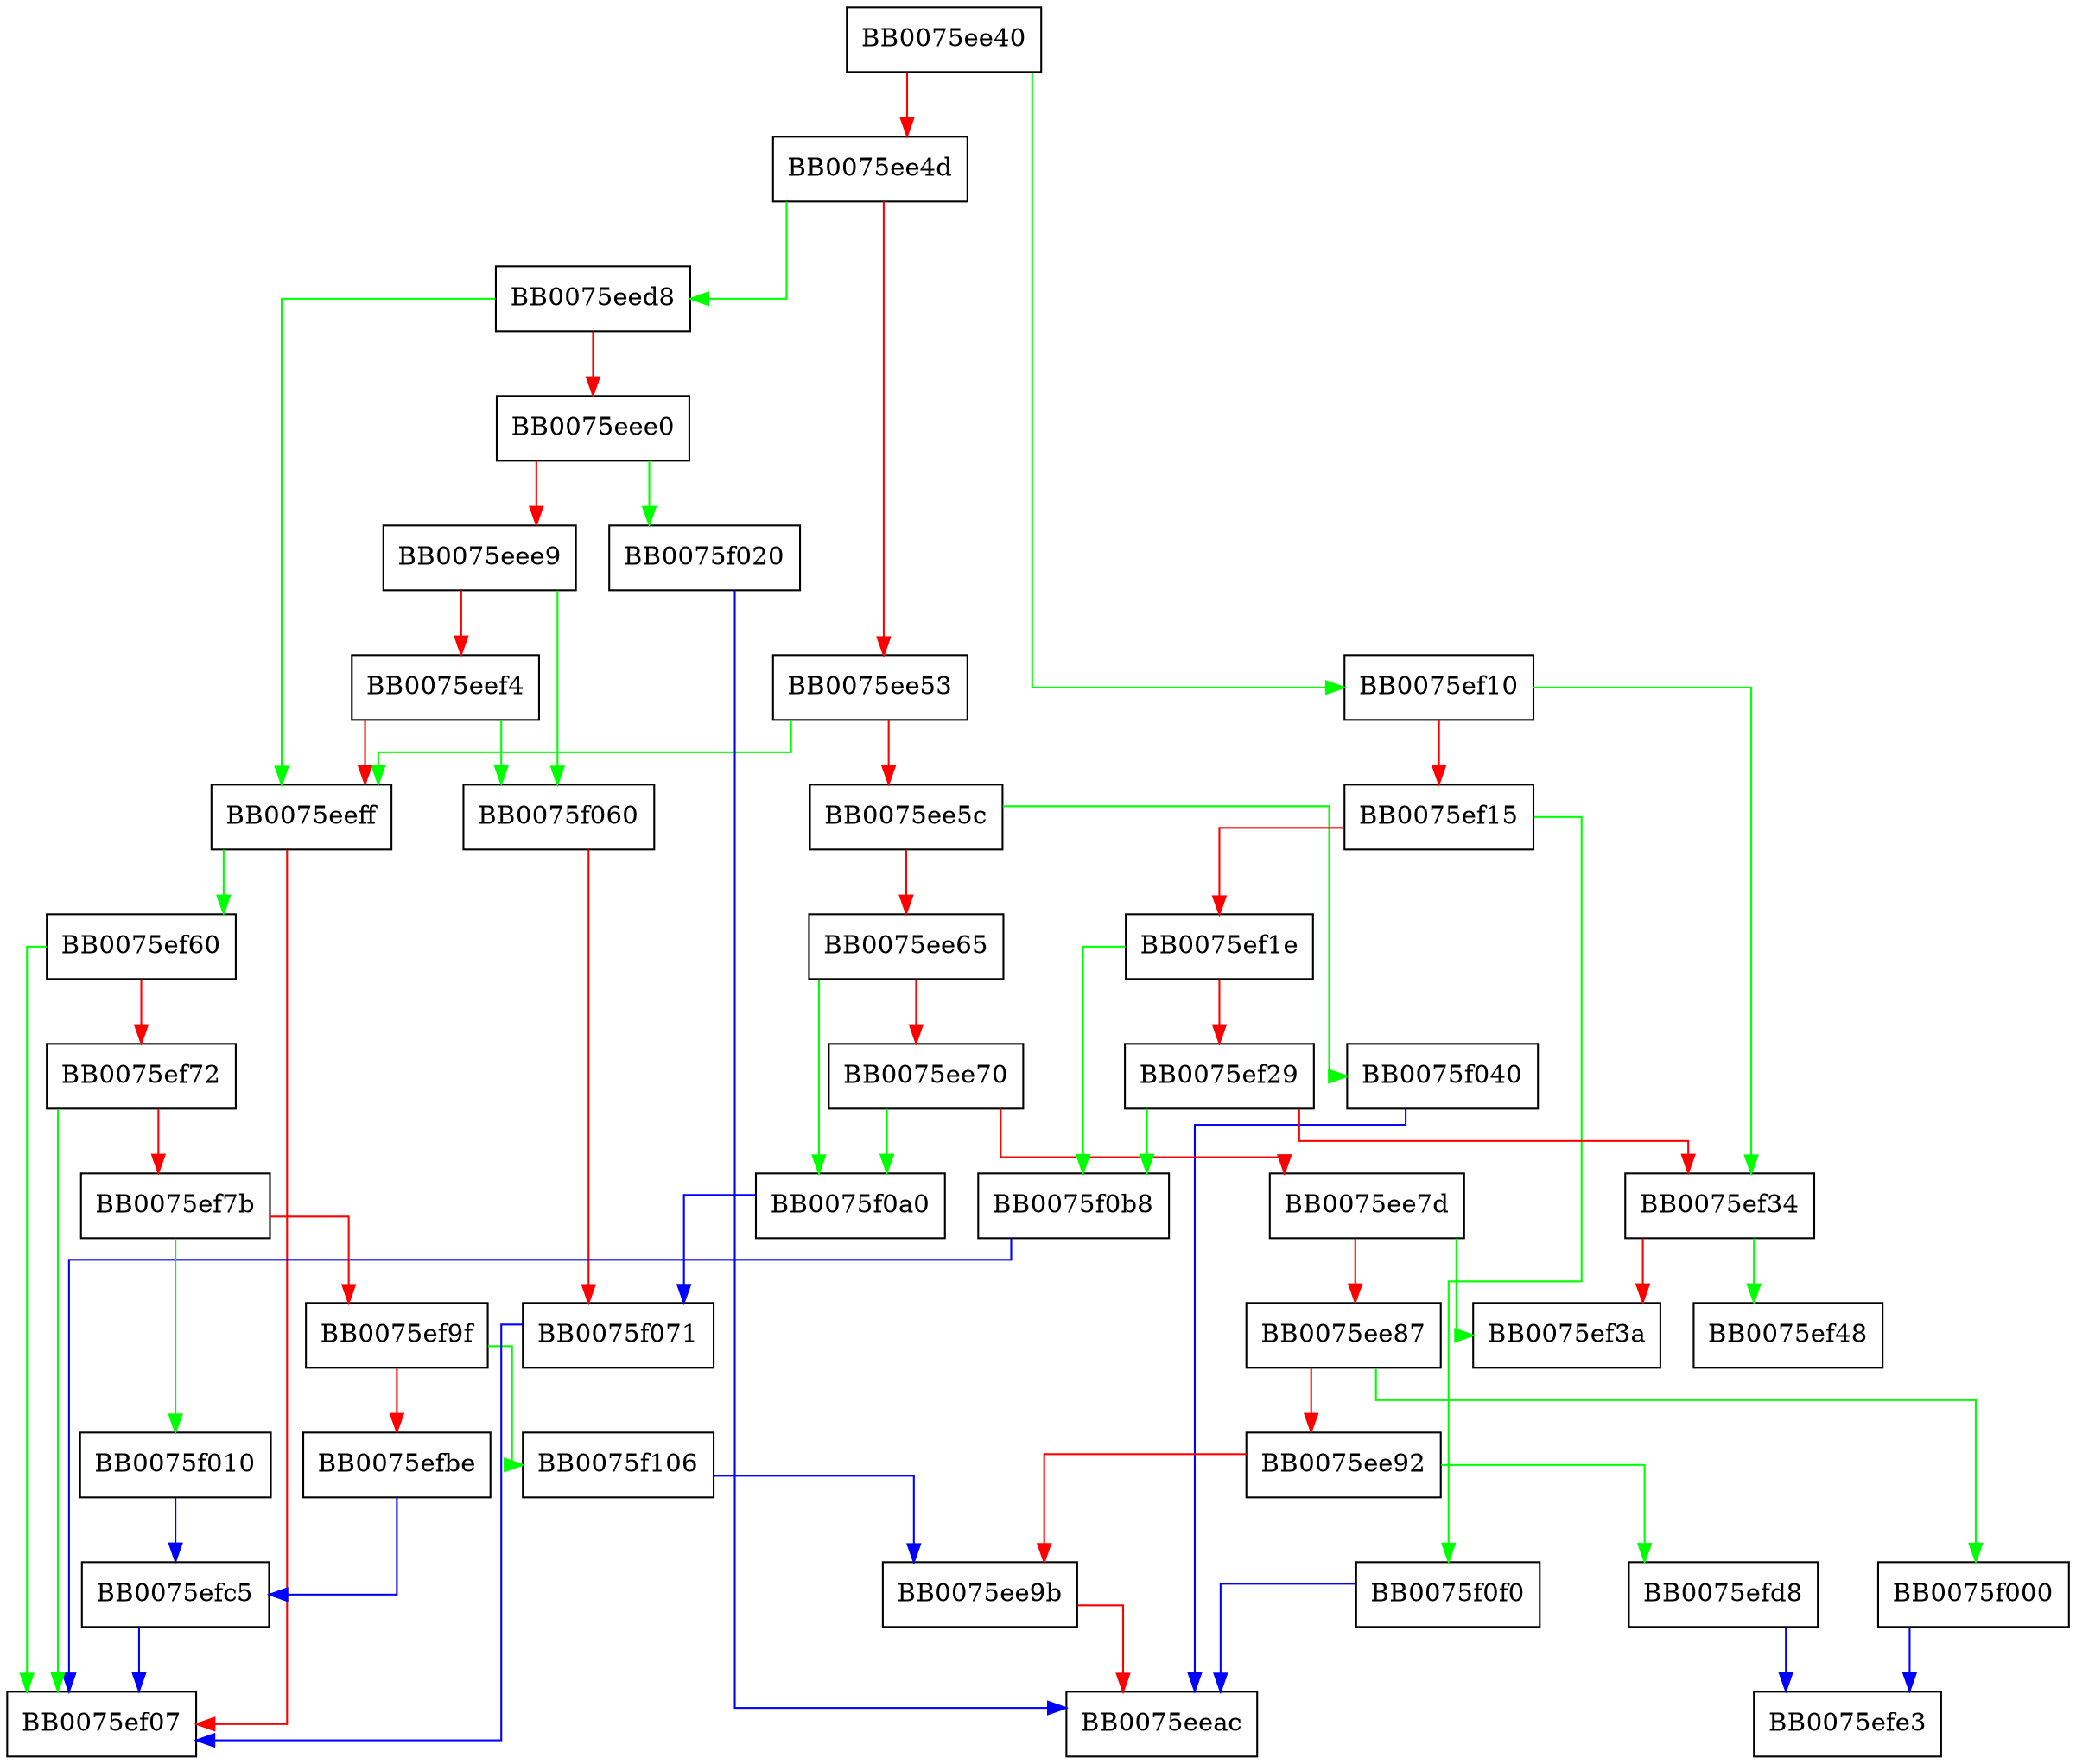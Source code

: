 digraph fix_ec_param_enc {
  node [shape="box"];
  graph [splines=ortho];
  BB0075ee40 -> BB0075ef10 [color="green"];
  BB0075ee40 -> BB0075ee4d [color="red"];
  BB0075ee4d -> BB0075eed8 [color="green"];
  BB0075ee4d -> BB0075ee53 [color="red"];
  BB0075ee53 -> BB0075eeff [color="green"];
  BB0075ee53 -> BB0075ee5c [color="red"];
  BB0075ee5c -> BB0075f040 [color="green"];
  BB0075ee5c -> BB0075ee65 [color="red"];
  BB0075ee65 -> BB0075f0a0 [color="green"];
  BB0075ee65 -> BB0075ee70 [color="red"];
  BB0075ee70 -> BB0075f0a0 [color="green"];
  BB0075ee70 -> BB0075ee7d [color="red"];
  BB0075ee7d -> BB0075ef3a [color="green"];
  BB0075ee7d -> BB0075ee87 [color="red"];
  BB0075ee87 -> BB0075f000 [color="green"];
  BB0075ee87 -> BB0075ee92 [color="red"];
  BB0075ee92 -> BB0075efd8 [color="green"];
  BB0075ee92 -> BB0075ee9b [color="red"];
  BB0075ee9b -> BB0075eeac [color="red"];
  BB0075eed8 -> BB0075eeff [color="green"];
  BB0075eed8 -> BB0075eee0 [color="red"];
  BB0075eee0 -> BB0075f020 [color="green"];
  BB0075eee0 -> BB0075eee9 [color="red"];
  BB0075eee9 -> BB0075f060 [color="green"];
  BB0075eee9 -> BB0075eef4 [color="red"];
  BB0075eef4 -> BB0075f060 [color="green"];
  BB0075eef4 -> BB0075eeff [color="red"];
  BB0075eeff -> BB0075ef60 [color="green"];
  BB0075eeff -> BB0075ef07 [color="red"];
  BB0075ef10 -> BB0075ef34 [color="green"];
  BB0075ef10 -> BB0075ef15 [color="red"];
  BB0075ef15 -> BB0075f0f0 [color="green"];
  BB0075ef15 -> BB0075ef1e [color="red"];
  BB0075ef1e -> BB0075f0b8 [color="green"];
  BB0075ef1e -> BB0075ef29 [color="red"];
  BB0075ef29 -> BB0075f0b8 [color="green"];
  BB0075ef29 -> BB0075ef34 [color="red"];
  BB0075ef34 -> BB0075ef48 [color="green"];
  BB0075ef34 -> BB0075ef3a [color="red"];
  BB0075ef60 -> BB0075ef07 [color="green"];
  BB0075ef60 -> BB0075ef72 [color="red"];
  BB0075ef72 -> BB0075ef07 [color="green"];
  BB0075ef72 -> BB0075ef7b [color="red"];
  BB0075ef7b -> BB0075f010 [color="green"];
  BB0075ef7b -> BB0075ef9f [color="red"];
  BB0075ef9f -> BB0075f106 [color="green"];
  BB0075ef9f -> BB0075efbe [color="red"];
  BB0075efbe -> BB0075efc5 [color="blue"];
  BB0075efc5 -> BB0075ef07 [color="blue"];
  BB0075efd8 -> BB0075efe3 [color="blue"];
  BB0075f000 -> BB0075efe3 [color="blue"];
  BB0075f010 -> BB0075efc5 [color="blue"];
  BB0075f020 -> BB0075eeac [color="blue"];
  BB0075f040 -> BB0075eeac [color="blue"];
  BB0075f060 -> BB0075f071 [color="red"];
  BB0075f071 -> BB0075ef07 [color="blue"];
  BB0075f0a0 -> BB0075f071 [color="blue"];
  BB0075f0b8 -> BB0075ef07 [color="blue"];
  BB0075f0f0 -> BB0075eeac [color="blue"];
  BB0075f106 -> BB0075ee9b [color="blue"];
}